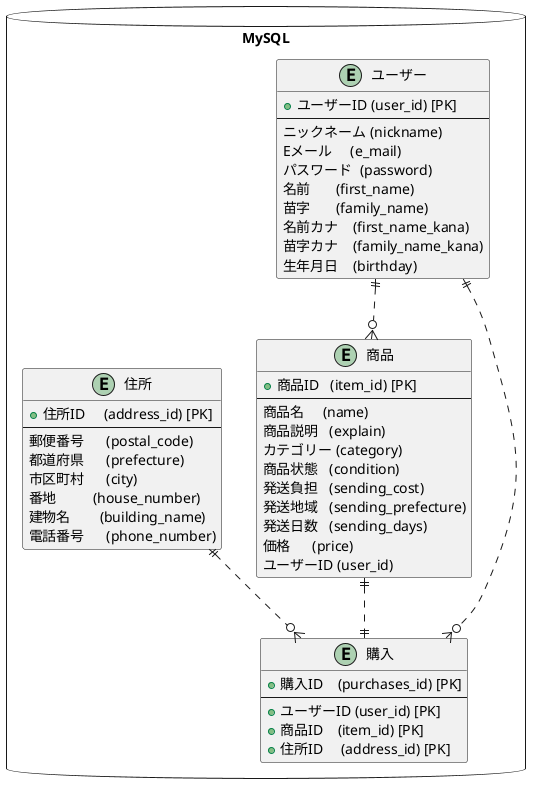 @startuml EntityRelationship

package "MySQL" as target_system <<Database>> {

    ' ユーザーテーブル
    entity "ユーザー" as users {
        + ユーザーID (user_id) [PK]
        --
        ニックネーム (nickname)
        Eメール     (e_mail)
        パスワード  (password)
        名前       (first_name)
        苗字       (family_name)
        名前カナ    (first_name_kana)
        苗字カナ    (family_name_kana)
        生年月日    (birthday)
       }

    ' 商品テーブル
    entity "商品" as items {
        + 商品ID   (item_id) [PK]
        --
        商品名     (name)
        商品説明   (explain)
        カテゴリー (category)
        商品状態   (condition)
        発送負担   (sending_cost)
        発送地域   (sending_prefecture)
        発送日数   (sending_days)
        価格      (price)
        ユーザーID (user_id)
       }
    ' 住所テーブル
    entity "住所" as addresses {
        + 住所ID     (address_id) [PK]
        --
        郵便番号      (postal_code)
        都道府県      (prefecture)  
        市区町村      (city)        
        番地          (house_number)
        建物名        (building_name)
        電話番号      (phone_number)
       }

    ' 購入テーブル
    entity "購入" as purchases {
        + 購入ID    (purchases_id) [PK]
        --
        + ユーザーID (user_id) [PK]
        + 商品ID    (item_id) [PK]
        + 住所ID     (address_id) [PK]
    }

    users ||..o{ items
    users ||..o{ purchases
    items ||..|| purchases
    addresses ||..o{ purchases
}



@enduml


